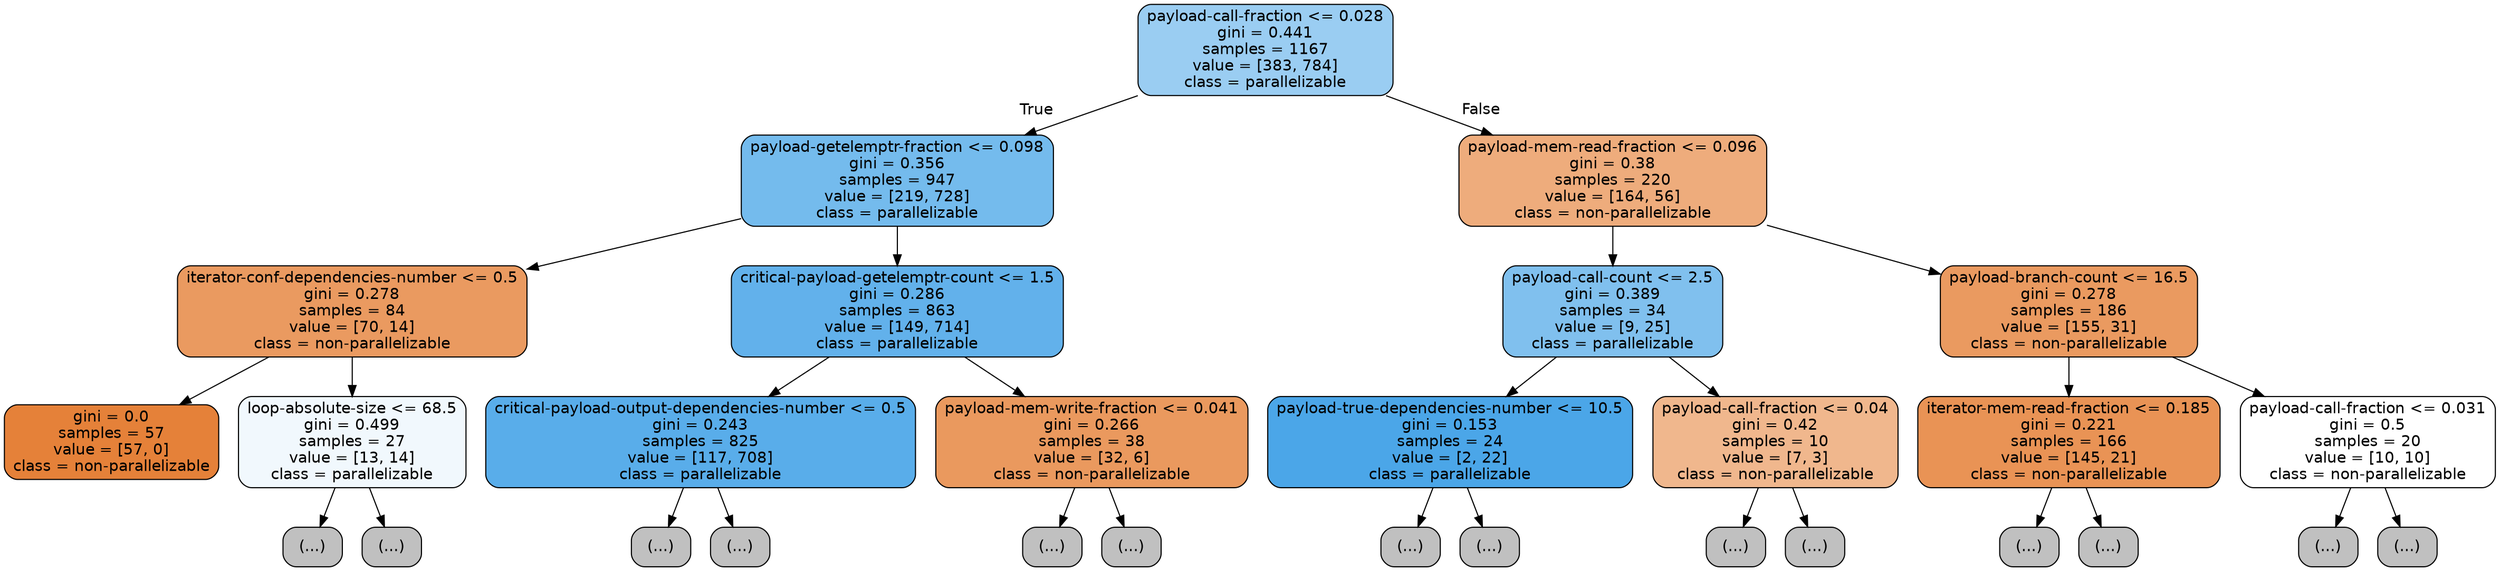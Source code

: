 digraph Tree {
node [shape=box, style="filled, rounded", color="black", fontname=helvetica] ;
edge [fontname=helvetica] ;
0 [label="payload-call-fraction <= 0.028\ngini = 0.441\nsamples = 1167\nvalue = [383, 784]\nclass = parallelizable", fillcolor="#399de582"] ;
1 [label="payload-getelemptr-fraction <= 0.098\ngini = 0.356\nsamples = 947\nvalue = [219, 728]\nclass = parallelizable", fillcolor="#399de5b2"] ;
0 -> 1 [labeldistance=2.5, labelangle=45, headlabel="True"] ;
2 [label="iterator-conf-dependencies-number <= 0.5\ngini = 0.278\nsamples = 84\nvalue = [70, 14]\nclass = non-parallelizable", fillcolor="#e58139cc"] ;
1 -> 2 ;
3 [label="gini = 0.0\nsamples = 57\nvalue = [57, 0]\nclass = non-parallelizable", fillcolor="#e58139ff"] ;
2 -> 3 ;
4 [label="loop-absolute-size <= 68.5\ngini = 0.499\nsamples = 27\nvalue = [13, 14]\nclass = parallelizable", fillcolor="#399de512"] ;
2 -> 4 ;
5 [label="(...)", fillcolor="#C0C0C0"] ;
4 -> 5 ;
16 [label="(...)", fillcolor="#C0C0C0"] ;
4 -> 16 ;
19 [label="critical-payload-getelemptr-count <= 1.5\ngini = 0.286\nsamples = 863\nvalue = [149, 714]\nclass = parallelizable", fillcolor="#399de5ca"] ;
1 -> 19 ;
20 [label="critical-payload-output-dependencies-number <= 0.5\ngini = 0.243\nsamples = 825\nvalue = [117, 708]\nclass = parallelizable", fillcolor="#399de5d5"] ;
19 -> 20 ;
21 [label="(...)", fillcolor="#C0C0C0"] ;
20 -> 21 ;
126 [label="(...)", fillcolor="#C0C0C0"] ;
20 -> 126 ;
173 [label="payload-mem-write-fraction <= 0.041\ngini = 0.266\nsamples = 38\nvalue = [32, 6]\nclass = non-parallelizable", fillcolor="#e58139cf"] ;
19 -> 173 ;
174 [label="(...)", fillcolor="#C0C0C0"] ;
173 -> 174 ;
175 [label="(...)", fillcolor="#C0C0C0"] ;
173 -> 175 ;
184 [label="payload-mem-read-fraction <= 0.096\ngini = 0.38\nsamples = 220\nvalue = [164, 56]\nclass = non-parallelizable", fillcolor="#e58139a8"] ;
0 -> 184 [labeldistance=2.5, labelangle=-45, headlabel="False"] ;
185 [label="payload-call-count <= 2.5\ngini = 0.389\nsamples = 34\nvalue = [9, 25]\nclass = parallelizable", fillcolor="#399de5a3"] ;
184 -> 185 ;
186 [label="payload-true-dependencies-number <= 10.5\ngini = 0.153\nsamples = 24\nvalue = [2, 22]\nclass = parallelizable", fillcolor="#399de5e8"] ;
185 -> 186 ;
187 [label="(...)", fillcolor="#C0C0C0"] ;
186 -> 187 ;
188 [label="(...)", fillcolor="#C0C0C0"] ;
186 -> 188 ;
189 [label="payload-call-fraction <= 0.04\ngini = 0.42\nsamples = 10\nvalue = [7, 3]\nclass = non-parallelizable", fillcolor="#e5813992"] ;
185 -> 189 ;
190 [label="(...)", fillcolor="#C0C0C0"] ;
189 -> 190 ;
191 [label="(...)", fillcolor="#C0C0C0"] ;
189 -> 191 ;
192 [label="payload-branch-count <= 16.5\ngini = 0.278\nsamples = 186\nvalue = [155, 31]\nclass = non-parallelizable", fillcolor="#e58139cc"] ;
184 -> 192 ;
193 [label="iterator-mem-read-fraction <= 0.185\ngini = 0.221\nsamples = 166\nvalue = [145, 21]\nclass = non-parallelizable", fillcolor="#e58139da"] ;
192 -> 193 ;
194 [label="(...)", fillcolor="#C0C0C0"] ;
193 -> 194 ;
215 [label="(...)", fillcolor="#C0C0C0"] ;
193 -> 215 ;
228 [label="payload-call-fraction <= 0.031\ngini = 0.5\nsamples = 20\nvalue = [10, 10]\nclass = non-parallelizable", fillcolor="#e5813900"] ;
192 -> 228 ;
229 [label="(...)", fillcolor="#C0C0C0"] ;
228 -> 229 ;
230 [label="(...)", fillcolor="#C0C0C0"] ;
228 -> 230 ;
}